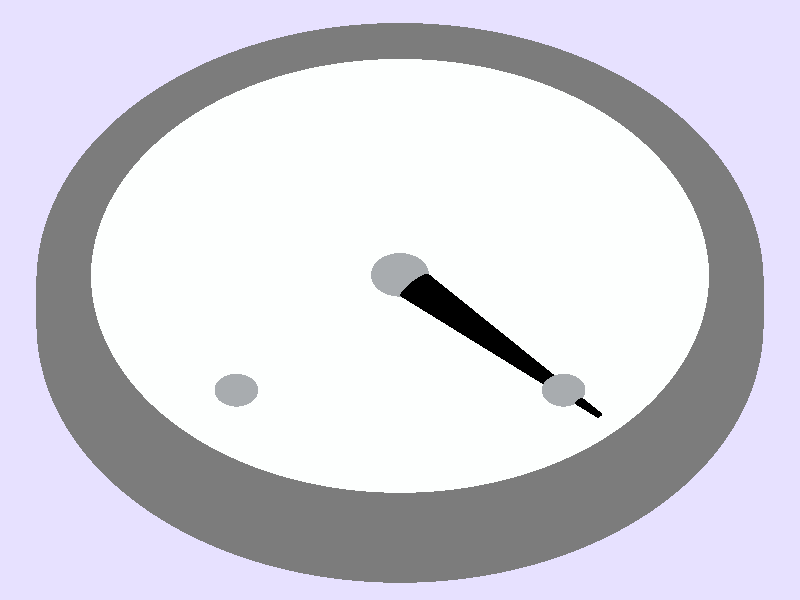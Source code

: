 
#declare XMAX=1.1;
#declare XMIN=-XMAX;


#declare YMAX=1.1;
#declare YMIN=-YMAX;


camera {
    orthographic
    location <(XMAX + XMIN)/2,(YMAX + YMIN)/2,-5>
    look_at  <(XMAX + XMIN)/2,(YMAX + YMIN)/2,0>
    up y*(YMAX - YMIN)
    right x*(XMAX - XMIN)
  }

background { color rgb<0.8,0.75,1.0> }

#ifdef (PREVIEW)
light_source { <-1, 5, -5>*4 color rgb<1,0.9,0.8>}
light_source { <0, 0, -5> color rgb <1,1,1>*0.5 }
#else
light_source { <-1, 5, -3>*4 color rgb<1,0.9,0.8>
	area_light
	20*x,20*y,5,5
	adaptive 4
	circular orient}

light_source { <0, 0, -5> color rgb <1,1,1>*0.5 
	area_light
	10*x,10*y,5,5
	adaptive 4
	circular orient}
#end


#include "colors.inc"
#include "metals.inc"
#include "textures.inc"

//gauge
union{

// enclosure
difference{
	superellipsoid{
        	<1, 0.1>
    	}
	cylinder{ 
	<0,0,0.5>,<0,0,-2>,0.85
	}

	texture{
	T_Chrome_1A
	}
	scale <1,1,0.3>
	translate -z*0.7
}

//back plate
cylinder{ 
	<0,0,-0.8>,<0,0,-0.9>,0.87
	texture{
		pigment{ color rgb <1,1,0.75> }
		finish{ ambient 0.3 }
	}
}

// central spoke
sphere{ <0,0,-1>,0.08
	texture{T_Chrome_2A}
}

// min spoke
sphere{ <-0.45,-0.45,-1>,0.06
	texture{T_Chrome_2A}
}

// max spoke
sphere{ <0.45,-0.45,-1>,0.06
	texture{T_Chrome_2A}
}

// pin
cone{ <0,0,-1.0>,0.06,<-0.55,-0.55,-1.0>,0.01
	pigment{ Black }
	rotate -z*270*(1-clock)
}

//ticks
#declare ang = 0;
#while (ang <= 270)
cylinder{ <-0.40,-0.40,-0.9>,<-0.50,-0.50,-0.9>,0.02
	pigment{ Gray20 }
	rotate -z*ang
}
#declare ang = ang + 20;
#end

//color markings
difference
{
	cylinder{ <0,0,0>,<0,0,-0.91>,0.67 }
	cylinder{ <0,0,0>,<0,0,-1>,0.5 }
	plane{ <-1,-1,0>,0 rotate z*20}
	plane{ <-1,1,0>,0 rotate z*10}
	pigment{ color rgb <1,0.4,0.3> }
}

difference
{
	cylinder{ <0,0,0>,<0,0,-0.91>,0.67 }
	cylinder{ <0,0,0>,<0,0,-1>,0.5 }
	plane{ <1,1,0>,0 rotate -z*20}
	plane{ <1,-1,0>,0 rotate z*10}
	pigment{ color rgb <0.5,1.0,0.3> }
}

//glass
cylinder{ 
	<0,0,-0.5>,<0,0,-0.98>,0.87
	texture{
		NBglass
	}
}

rotate x*20
translate y*-0.25
}